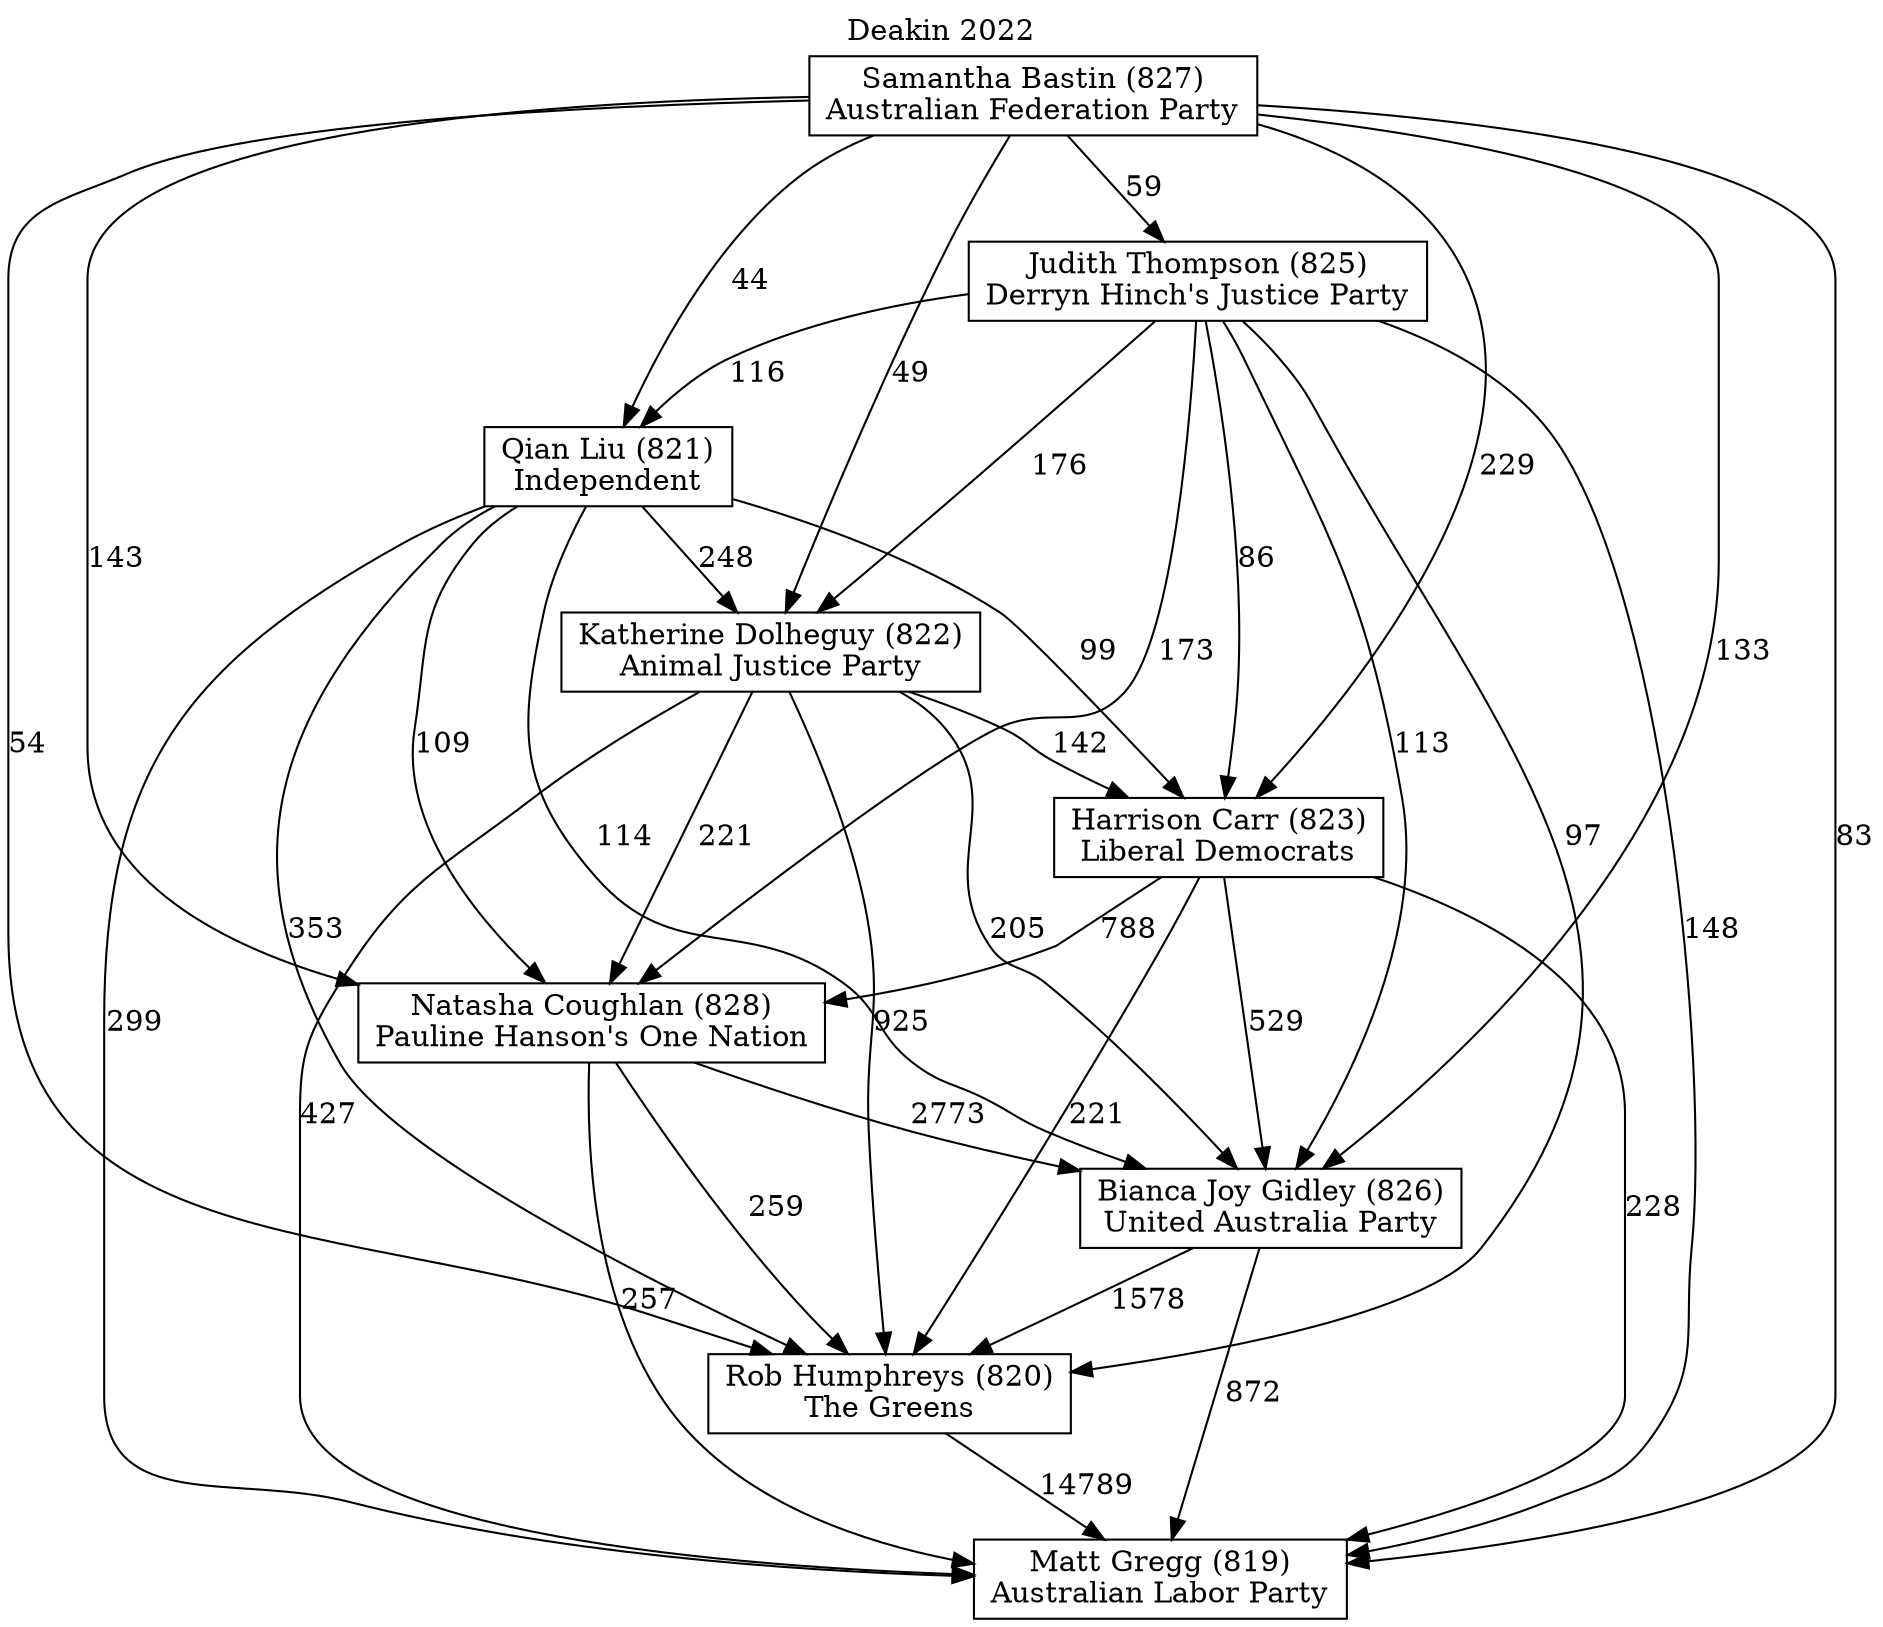 // House preference flow
digraph "Matt Gregg (819)_Deakin_2022" {
	graph [label="Deakin 2022" labelloc=t mclimit=10]
	node [shape=box]
	"Rob Humphreys (820)" [label="Rob Humphreys (820)
The Greens"]
	"Katherine Dolheguy (822)" [label="Katherine Dolheguy (822)
Animal Justice Party"]
	"Qian Liu (821)" [label="Qian Liu (821)
Independent"]
	"Harrison Carr (823)" [label="Harrison Carr (823)
Liberal Democrats"]
	"Matt Gregg (819)" [label="Matt Gregg (819)
Australian Labor Party"]
	"Judith Thompson (825)" [label="Judith Thompson (825)
Derryn Hinch's Justice Party"]
	"Bianca Joy Gidley (826)" [label="Bianca Joy Gidley (826)
United Australia Party"]
	"Natasha Coughlan (828)" [label="Natasha Coughlan (828)
Pauline Hanson's One Nation"]
	"Samantha Bastin (827)" [label="Samantha Bastin (827)
Australian Federation Party"]
	"Katherine Dolheguy (822)" -> "Bianca Joy Gidley (826)" [label=205]
	"Katherine Dolheguy (822)" -> "Harrison Carr (823)" [label=142]
	"Samantha Bastin (827)" -> "Bianca Joy Gidley (826)" [label=133]
	"Judith Thompson (825)" -> "Qian Liu (821)" [label=116]
	"Harrison Carr (823)" -> "Natasha Coughlan (828)" [label=788]
	"Samantha Bastin (827)" -> "Rob Humphreys (820)" [label=54]
	"Samantha Bastin (827)" -> "Qian Liu (821)" [label=44]
	"Judith Thompson (825)" -> "Natasha Coughlan (828)" [label=173]
	"Qian Liu (821)" -> "Katherine Dolheguy (822)" [label=248]
	"Katherine Dolheguy (822)" -> "Natasha Coughlan (828)" [label=221]
	"Samantha Bastin (827)" -> "Katherine Dolheguy (822)" [label=49]
	"Harrison Carr (823)" -> "Rob Humphreys (820)" [label=221]
	"Rob Humphreys (820)" -> "Matt Gregg (819)" [label=14789]
	"Bianca Joy Gidley (826)" -> "Matt Gregg (819)" [label=872]
	"Natasha Coughlan (828)" -> "Matt Gregg (819)" [label=257]
	"Qian Liu (821)" -> "Bianca Joy Gidley (826)" [label=114]
	"Harrison Carr (823)" -> "Bianca Joy Gidley (826)" [label=529]
	"Samantha Bastin (827)" -> "Judith Thompson (825)" [label=59]
	"Samantha Bastin (827)" -> "Matt Gregg (819)" [label=83]
	"Qian Liu (821)" -> "Rob Humphreys (820)" [label=353]
	"Samantha Bastin (827)" -> "Natasha Coughlan (828)" [label=143]
	"Judith Thompson (825)" -> "Matt Gregg (819)" [label=148]
	"Harrison Carr (823)" -> "Matt Gregg (819)" [label=228]
	"Qian Liu (821)" -> "Harrison Carr (823)" [label=99]
	"Judith Thompson (825)" -> "Bianca Joy Gidley (826)" [label=113]
	"Judith Thompson (825)" -> "Katherine Dolheguy (822)" [label=176]
	"Natasha Coughlan (828)" -> "Rob Humphreys (820)" [label=259]
	"Judith Thompson (825)" -> "Harrison Carr (823)" [label=86]
	"Bianca Joy Gidley (826)" -> "Rob Humphreys (820)" [label=1578]
	"Qian Liu (821)" -> "Matt Gregg (819)" [label=299]
	"Katherine Dolheguy (822)" -> "Matt Gregg (819)" [label=427]
	"Judith Thompson (825)" -> "Rob Humphreys (820)" [label=97]
	"Natasha Coughlan (828)" -> "Bianca Joy Gidley (826)" [label=2773]
	"Samantha Bastin (827)" -> "Harrison Carr (823)" [label=229]
	"Qian Liu (821)" -> "Natasha Coughlan (828)" [label=109]
	"Katherine Dolheguy (822)" -> "Rob Humphreys (820)" [label=925]
}
